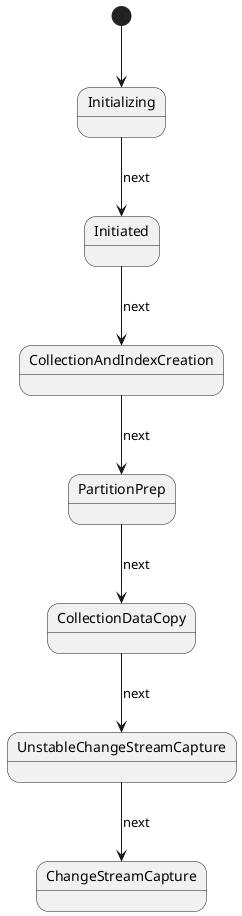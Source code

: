 @startuml
'https://plantuml.com/sequence-diagram
    [*] --> Initializing
    CollectionAndIndexCreation --> PartitionPrep: next
    CollectionDataCopy --> UnstableChangeStreamCapture: next
    Initializing --> Initiated: next
    Initiated --> CollectionAndIndexCreation: next
    PartitionPrep --> CollectionDataCopy: next
    UnstableChangeStreamCapture --> ChangeStreamCapture: next


@enduml